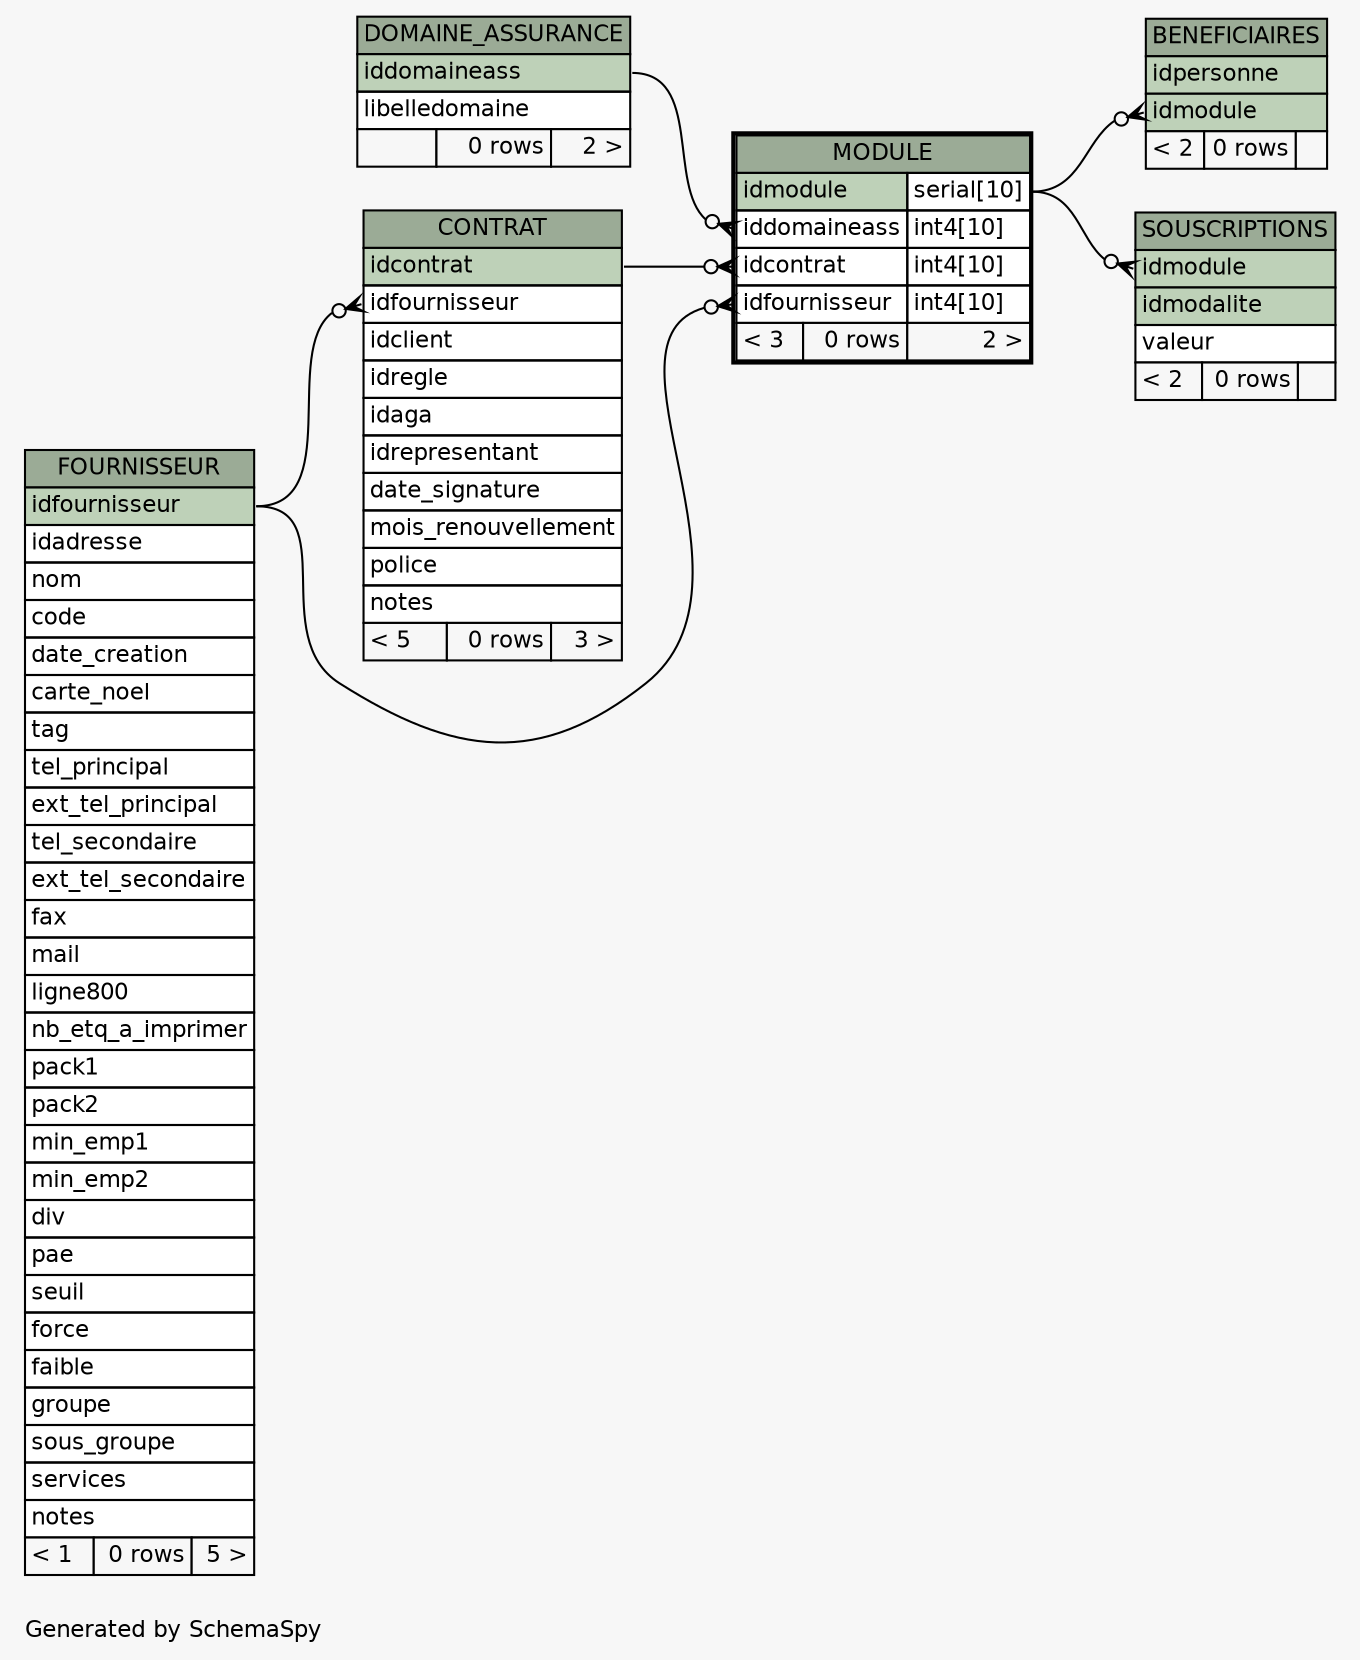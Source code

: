 // dot 2.40.1 on Mac OS X 10.12.5
// SchemaSpy rev 590
digraph "oneDegreeRelationshipsDiagram" {
  graph [
    rankdir="RL"
    bgcolor="#f7f7f7"
    label="\nGenerated by SchemaSpy"
    labeljust="l"
    nodesep="0.18"
    ranksep="0.46"
    fontname="Helvetica"
    fontsize="11"
  ];
  node [
    fontname="Helvetica"
    fontsize="11"
    shape="plaintext"
  ];
  edge [
    arrowsize="0.8"
  ];
  "BENEFICIAIRES":"idmodule":w -> "MODULE":"idmodule.type":e [arrowhead=none dir=back arrowtail=crowodot];
  "CONTRAT":"idfournisseur":w -> "FOURNISSEUR":"idfournisseur":e [arrowhead=none dir=back arrowtail=crowodot];
  "MODULE":"idcontrat":w -> "CONTRAT":"idcontrat":e [arrowhead=none dir=back arrowtail=crowodot];
  "MODULE":"iddomaineass":w -> "DOMAINE_ASSURANCE":"iddomaineass":e [arrowhead=none dir=back arrowtail=crowodot];
  "MODULE":"idfournisseur":w -> "FOURNISSEUR":"idfournisseur":e [arrowhead=none dir=back arrowtail=crowodot];
  "SOUSCRIPTIONS":"idmodule":w -> "MODULE":"idmodule.type":e [arrowhead=none dir=back arrowtail=crowodot];
  "BENEFICIAIRES" [
    label=<
    <TABLE BORDER="0" CELLBORDER="1" CELLSPACING="0" BGCOLOR="#ffffff">
      <TR><TD COLSPAN="3" BGCOLOR="#9bab96" ALIGN="CENTER">BENEFICIAIRES</TD></TR>
      <TR><TD PORT="idpersonne" COLSPAN="3" BGCOLOR="#bed1b8" ALIGN="LEFT">idpersonne</TD></TR>
      <TR><TD PORT="idmodule" COLSPAN="3" BGCOLOR="#bed1b8" ALIGN="LEFT">idmodule</TD></TR>
      <TR><TD ALIGN="LEFT" BGCOLOR="#f7f7f7">&lt; 2</TD><TD ALIGN="RIGHT" BGCOLOR="#f7f7f7">0 rows</TD><TD ALIGN="RIGHT" BGCOLOR="#f7f7f7">  </TD></TR>
    </TABLE>>
    URL="BENEFICIAIRES.html"
    tooltip="BENEFICIAIRES"
  ];
  "CONTRAT" [
    label=<
    <TABLE BORDER="0" CELLBORDER="1" CELLSPACING="0" BGCOLOR="#ffffff">
      <TR><TD COLSPAN="3" BGCOLOR="#9bab96" ALIGN="CENTER">CONTRAT</TD></TR>
      <TR><TD PORT="idcontrat" COLSPAN="3" BGCOLOR="#bed1b8" ALIGN="LEFT">idcontrat</TD></TR>
      <TR><TD PORT="idfournisseur" COLSPAN="3" ALIGN="LEFT">idfournisseur</TD></TR>
      <TR><TD PORT="idclient" COLSPAN="3" ALIGN="LEFT">idclient</TD></TR>
      <TR><TD PORT="idregle" COLSPAN="3" ALIGN="LEFT">idregle</TD></TR>
      <TR><TD PORT="idaga" COLSPAN="3" ALIGN="LEFT">idaga</TD></TR>
      <TR><TD PORT="idrepresentant" COLSPAN="3" ALIGN="LEFT">idrepresentant</TD></TR>
      <TR><TD PORT="date_signature" COLSPAN="3" ALIGN="LEFT">date_signature</TD></TR>
      <TR><TD PORT="mois_renouvellement" COLSPAN="3" ALIGN="LEFT">mois_renouvellement</TD></TR>
      <TR><TD PORT="police" COLSPAN="3" ALIGN="LEFT">police</TD></TR>
      <TR><TD PORT="notes" COLSPAN="3" ALIGN="LEFT">notes</TD></TR>
      <TR><TD ALIGN="LEFT" BGCOLOR="#f7f7f7">&lt; 5</TD><TD ALIGN="RIGHT" BGCOLOR="#f7f7f7">0 rows</TD><TD ALIGN="RIGHT" BGCOLOR="#f7f7f7">3 &gt;</TD></TR>
    </TABLE>>
    URL="CONTRAT.html"
    tooltip="CONTRAT"
  ];
  "DOMAINE_ASSURANCE" [
    label=<
    <TABLE BORDER="0" CELLBORDER="1" CELLSPACING="0" BGCOLOR="#ffffff">
      <TR><TD COLSPAN="3" BGCOLOR="#9bab96" ALIGN="CENTER">DOMAINE_ASSURANCE</TD></TR>
      <TR><TD PORT="iddomaineass" COLSPAN="3" BGCOLOR="#bed1b8" ALIGN="LEFT">iddomaineass</TD></TR>
      <TR><TD PORT="libelledomaine" COLSPAN="3" ALIGN="LEFT">libelledomaine</TD></TR>
      <TR><TD ALIGN="LEFT" BGCOLOR="#f7f7f7">  </TD><TD ALIGN="RIGHT" BGCOLOR="#f7f7f7">0 rows</TD><TD ALIGN="RIGHT" BGCOLOR="#f7f7f7">2 &gt;</TD></TR>
    </TABLE>>
    URL="DOMAINE_ASSURANCE.html"
    tooltip="DOMAINE_ASSURANCE"
  ];
  "FOURNISSEUR" [
    label=<
    <TABLE BORDER="0" CELLBORDER="1" CELLSPACING="0" BGCOLOR="#ffffff">
      <TR><TD COLSPAN="3" BGCOLOR="#9bab96" ALIGN="CENTER">FOURNISSEUR</TD></TR>
      <TR><TD PORT="idfournisseur" COLSPAN="3" BGCOLOR="#bed1b8" ALIGN="LEFT">idfournisseur</TD></TR>
      <TR><TD PORT="idadresse" COLSPAN="3" ALIGN="LEFT">idadresse</TD></TR>
      <TR><TD PORT="nom" COLSPAN="3" ALIGN="LEFT">nom</TD></TR>
      <TR><TD PORT="code" COLSPAN="3" ALIGN="LEFT">code</TD></TR>
      <TR><TD PORT="date_creation" COLSPAN="3" ALIGN="LEFT">date_creation</TD></TR>
      <TR><TD PORT="carte_noel" COLSPAN="3" ALIGN="LEFT">carte_noel</TD></TR>
      <TR><TD PORT="tag" COLSPAN="3" ALIGN="LEFT">tag</TD></TR>
      <TR><TD PORT="tel_principal" COLSPAN="3" ALIGN="LEFT">tel_principal</TD></TR>
      <TR><TD PORT="ext_tel_principal" COLSPAN="3" ALIGN="LEFT">ext_tel_principal</TD></TR>
      <TR><TD PORT="tel_secondaire" COLSPAN="3" ALIGN="LEFT">tel_secondaire</TD></TR>
      <TR><TD PORT="ext_tel_secondaire" COLSPAN="3" ALIGN="LEFT">ext_tel_secondaire</TD></TR>
      <TR><TD PORT="fax" COLSPAN="3" ALIGN="LEFT">fax</TD></TR>
      <TR><TD PORT="mail" COLSPAN="3" ALIGN="LEFT">mail</TD></TR>
      <TR><TD PORT="ligne800" COLSPAN="3" ALIGN="LEFT">ligne800</TD></TR>
      <TR><TD PORT="nb_etq_a_imprimer" COLSPAN="3" ALIGN="LEFT">nb_etq_a_imprimer</TD></TR>
      <TR><TD PORT="pack1" COLSPAN="3" ALIGN="LEFT">pack1</TD></TR>
      <TR><TD PORT="pack2" COLSPAN="3" ALIGN="LEFT">pack2</TD></TR>
      <TR><TD PORT="min_emp1" COLSPAN="3" ALIGN="LEFT">min_emp1</TD></TR>
      <TR><TD PORT="min_emp2" COLSPAN="3" ALIGN="LEFT">min_emp2</TD></TR>
      <TR><TD PORT="div" COLSPAN="3" ALIGN="LEFT">div</TD></TR>
      <TR><TD PORT="pae" COLSPAN="3" ALIGN="LEFT">pae</TD></TR>
      <TR><TD PORT="seuil" COLSPAN="3" ALIGN="LEFT">seuil</TD></TR>
      <TR><TD PORT="force" COLSPAN="3" ALIGN="LEFT">force</TD></TR>
      <TR><TD PORT="faible" COLSPAN="3" ALIGN="LEFT">faible</TD></TR>
      <TR><TD PORT="groupe" COLSPAN="3" ALIGN="LEFT">groupe</TD></TR>
      <TR><TD PORT="sous_groupe" COLSPAN="3" ALIGN="LEFT">sous_groupe</TD></TR>
      <TR><TD PORT="services" COLSPAN="3" ALIGN="LEFT">services</TD></TR>
      <TR><TD PORT="notes" COLSPAN="3" ALIGN="LEFT">notes</TD></TR>
      <TR><TD ALIGN="LEFT" BGCOLOR="#f7f7f7">&lt; 1</TD><TD ALIGN="RIGHT" BGCOLOR="#f7f7f7">0 rows</TD><TD ALIGN="RIGHT" BGCOLOR="#f7f7f7">5 &gt;</TD></TR>
    </TABLE>>
    URL="FOURNISSEUR.html"
    tooltip="FOURNISSEUR"
  ];
  "MODULE" [
    label=<
    <TABLE BORDER="2" CELLBORDER="1" CELLSPACING="0" BGCOLOR="#ffffff">
      <TR><TD COLSPAN="3" BGCOLOR="#9bab96" ALIGN="CENTER">MODULE</TD></TR>
      <TR><TD PORT="idmodule" COLSPAN="2" BGCOLOR="#bed1b8" ALIGN="LEFT">idmodule</TD><TD PORT="idmodule.type" ALIGN="LEFT">serial[10]</TD></TR>
      <TR><TD PORT="iddomaineass" COLSPAN="2" ALIGN="LEFT">iddomaineass</TD><TD PORT="iddomaineass.type" ALIGN="LEFT">int4[10]</TD></TR>
      <TR><TD PORT="idcontrat" COLSPAN="2" ALIGN="LEFT">idcontrat</TD><TD PORT="idcontrat.type" ALIGN="LEFT">int4[10]</TD></TR>
      <TR><TD PORT="idfournisseur" COLSPAN="2" ALIGN="LEFT">idfournisseur</TD><TD PORT="idfournisseur.type" ALIGN="LEFT">int4[10]</TD></TR>
      <TR><TD ALIGN="LEFT" BGCOLOR="#f7f7f7">&lt; 3</TD><TD ALIGN="RIGHT" BGCOLOR="#f7f7f7">0 rows</TD><TD ALIGN="RIGHT" BGCOLOR="#f7f7f7">2 &gt;</TD></TR>
    </TABLE>>
    URL="MODULE.html"
    tooltip="MODULE"
  ];
  "SOUSCRIPTIONS" [
    label=<
    <TABLE BORDER="0" CELLBORDER="1" CELLSPACING="0" BGCOLOR="#ffffff">
      <TR><TD COLSPAN="3" BGCOLOR="#9bab96" ALIGN="CENTER">SOUSCRIPTIONS</TD></TR>
      <TR><TD PORT="idmodule" COLSPAN="3" BGCOLOR="#bed1b8" ALIGN="LEFT">idmodule</TD></TR>
      <TR><TD PORT="idmodalite" COLSPAN="3" BGCOLOR="#bed1b8" ALIGN="LEFT">idmodalite</TD></TR>
      <TR><TD PORT="valeur" COLSPAN="3" ALIGN="LEFT">valeur</TD></TR>
      <TR><TD ALIGN="LEFT" BGCOLOR="#f7f7f7">&lt; 2</TD><TD ALIGN="RIGHT" BGCOLOR="#f7f7f7">0 rows</TD><TD ALIGN="RIGHT" BGCOLOR="#f7f7f7">  </TD></TR>
    </TABLE>>
    URL="SOUSCRIPTIONS.html"
    tooltip="SOUSCRIPTIONS"
  ];
}
